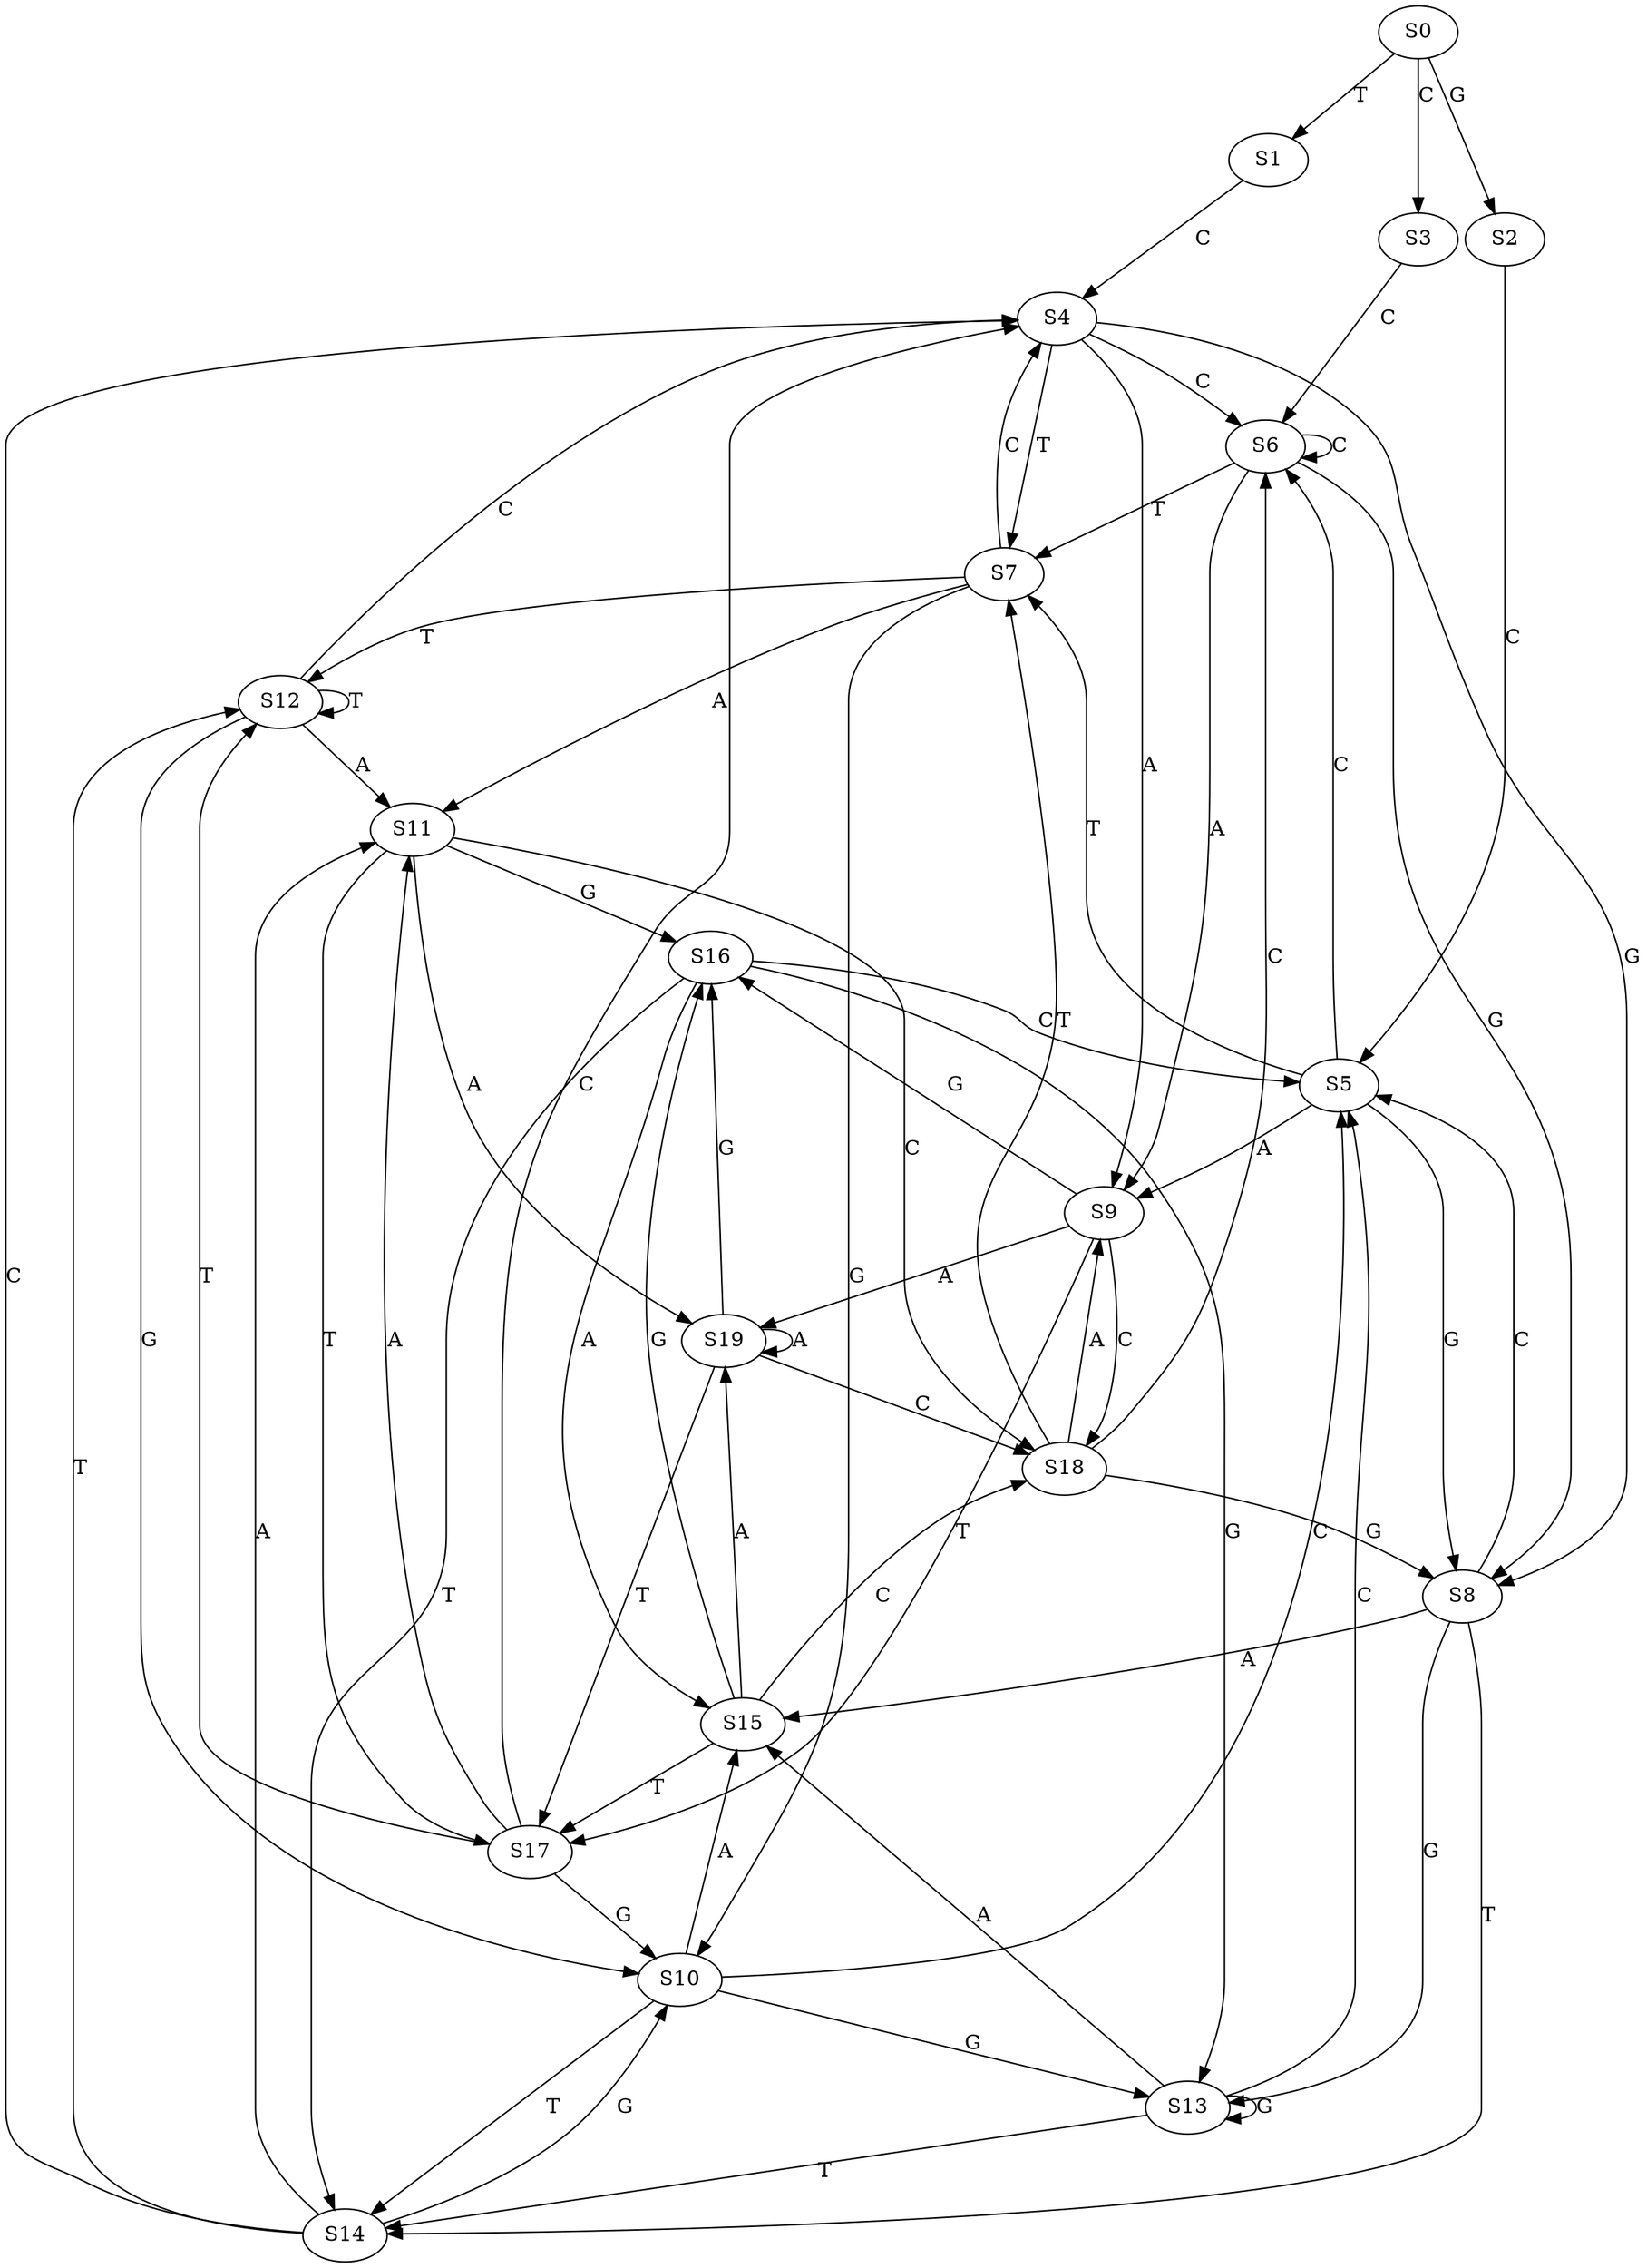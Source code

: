 strict digraph  {
	S0 -> S1 [ label = T ];
	S0 -> S2 [ label = G ];
	S0 -> S3 [ label = C ];
	S1 -> S4 [ label = C ];
	S2 -> S5 [ label = C ];
	S3 -> S6 [ label = C ];
	S4 -> S7 [ label = T ];
	S4 -> S8 [ label = G ];
	S4 -> S6 [ label = C ];
	S4 -> S9 [ label = A ];
	S5 -> S6 [ label = C ];
	S5 -> S7 [ label = T ];
	S5 -> S8 [ label = G ];
	S5 -> S9 [ label = A ];
	S6 -> S8 [ label = G ];
	S6 -> S6 [ label = C ];
	S6 -> S9 [ label = A ];
	S6 -> S7 [ label = T ];
	S7 -> S10 [ label = G ];
	S7 -> S4 [ label = C ];
	S7 -> S11 [ label = A ];
	S7 -> S12 [ label = T ];
	S8 -> S13 [ label = G ];
	S8 -> S14 [ label = T ];
	S8 -> S15 [ label = A ];
	S8 -> S5 [ label = C ];
	S9 -> S16 [ label = G ];
	S9 -> S17 [ label = T ];
	S9 -> S18 [ label = C ];
	S9 -> S19 [ label = A ];
	S10 -> S15 [ label = A ];
	S10 -> S14 [ label = T ];
	S10 -> S5 [ label = C ];
	S10 -> S13 [ label = G ];
	S11 -> S16 [ label = G ];
	S11 -> S17 [ label = T ];
	S11 -> S19 [ label = A ];
	S11 -> S18 [ label = C ];
	S12 -> S4 [ label = C ];
	S12 -> S10 [ label = G ];
	S12 -> S12 [ label = T ];
	S12 -> S11 [ label = A ];
	S13 -> S15 [ label = A ];
	S13 -> S14 [ label = T ];
	S13 -> S13 [ label = G ];
	S13 -> S5 [ label = C ];
	S14 -> S11 [ label = A ];
	S14 -> S4 [ label = C ];
	S14 -> S10 [ label = G ];
	S14 -> S12 [ label = T ];
	S15 -> S16 [ label = G ];
	S15 -> S19 [ label = A ];
	S15 -> S18 [ label = C ];
	S15 -> S17 [ label = T ];
	S16 -> S14 [ label = T ];
	S16 -> S13 [ label = G ];
	S16 -> S15 [ label = A ];
	S16 -> S5 [ label = C ];
	S17 -> S11 [ label = A ];
	S17 -> S4 [ label = C ];
	S17 -> S12 [ label = T ];
	S17 -> S10 [ label = G ];
	S18 -> S9 [ label = A ];
	S18 -> S7 [ label = T ];
	S18 -> S6 [ label = C ];
	S18 -> S8 [ label = G ];
	S19 -> S17 [ label = T ];
	S19 -> S18 [ label = C ];
	S19 -> S16 [ label = G ];
	S19 -> S19 [ label = A ];
}
